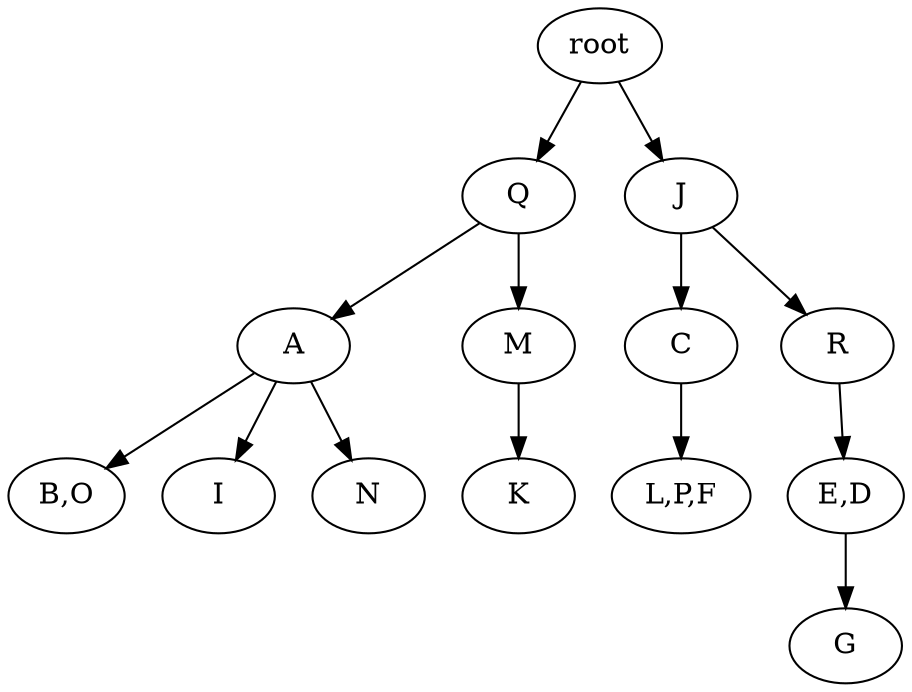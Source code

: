 strict digraph G {
	graph [name=G];
	0	 [label=root];
	7	 [label=Q];
	0 -> 7;
	1	 [label=J];
	0 -> 1;
	9	 [label=A];
	12	 [label="B,O"];
	9 -> 12;
	14	 [label=I];
	9 -> 14;
	13	 [label=N];
	9 -> 13;
	3	 [label=C];
	6	 [label="L,P,F"];
	3 -> 6;
	7 -> 9;
	8	 [label=M];
	7 -> 8;
	5	 [label="E,D"];
	4	 [label=G];
	5 -> 4;
	2	 [label=R];
	2 -> 5;
	1 -> 3;
	1 -> 2;
	10	 [label=K];
	8 -> 10;
}
